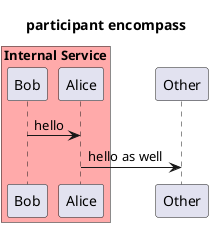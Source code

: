 @startuml

title participant encompass

box "Internal Service" #FFAAAA
participant Bob
participant Alice
end box
participant Other

Bob -> Alice : hello

Alice -> Other : hello as well

@enduml